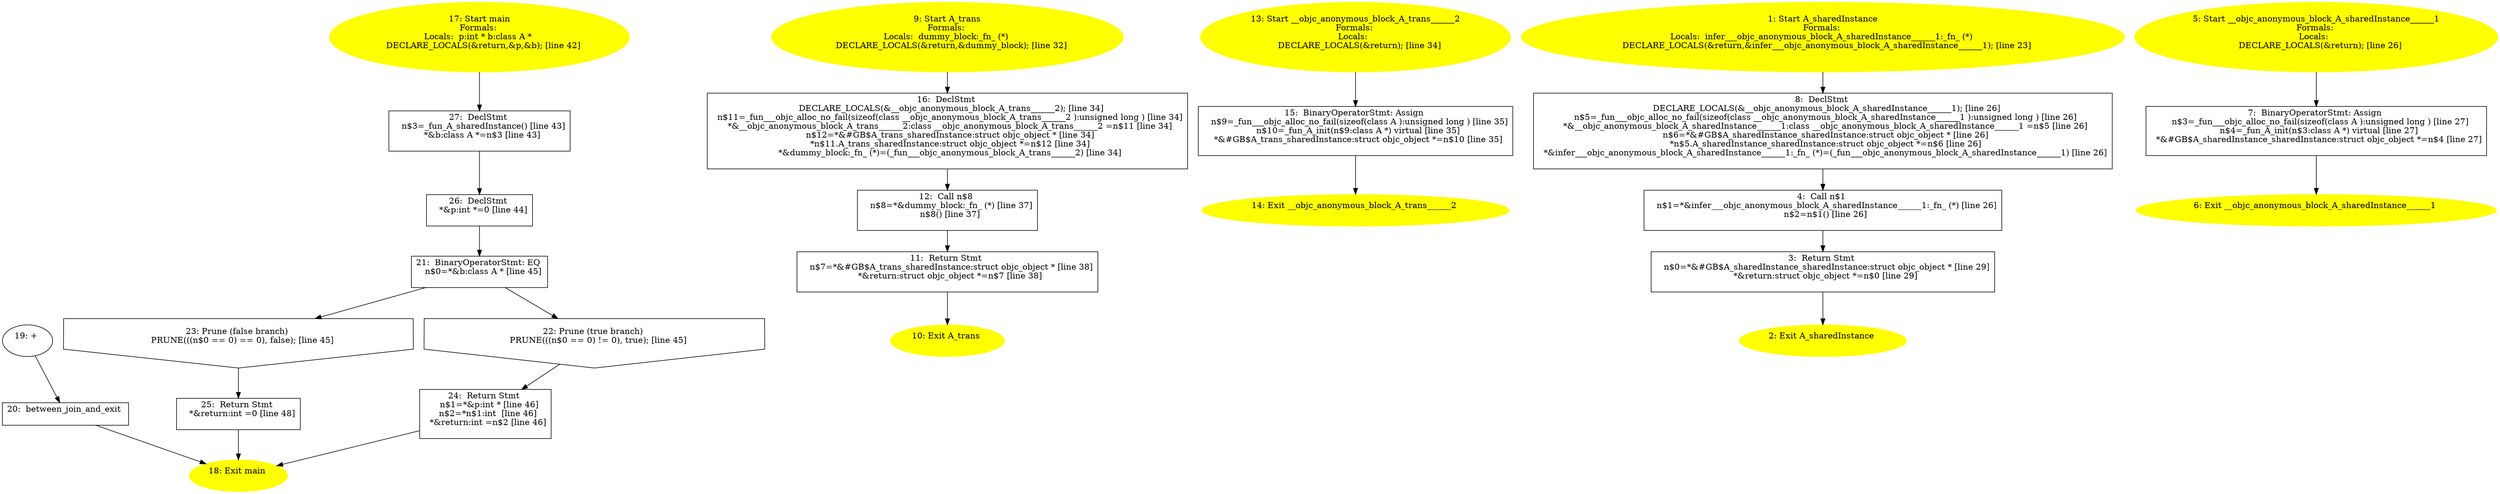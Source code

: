 /* @generated */
digraph iCFG {
27 [label="27:  DeclStmt \n   n$3=_fun_A_sharedInstance() [line 43]\n  *&b:class A *=n$3 [line 43]\n " shape="box"]
	

	 27 -> 26 ;
26 [label="26:  DeclStmt \n   *&p:int *=0 [line 44]\n " shape="box"]
	

	 26 -> 21 ;
25 [label="25:  Return Stmt \n   *&return:int =0 [line 48]\n " shape="box"]
	

	 25 -> 18 ;
24 [label="24:  Return Stmt \n   n$1=*&p:int * [line 46]\n  n$2=*n$1:int  [line 46]\n  *&return:int =n$2 [line 46]\n " shape="box"]
	

	 24 -> 18 ;
23 [label="23: Prune (false branch) \n   PRUNE(((n$0 == 0) == 0), false); [line 45]\n " shape="invhouse"]
	

	 23 -> 25 ;
22 [label="22: Prune (true branch) \n   PRUNE(((n$0 == 0) != 0), true); [line 45]\n " shape="invhouse"]
	

	 22 -> 24 ;
21 [label="21:  BinaryOperatorStmt: EQ \n   n$0=*&b:class A * [line 45]\n " shape="box"]
	

	 21 -> 22 ;
	 21 -> 23 ;
20 [label="20:  between_join_and_exit \n  " shape="box"]
	

	 20 -> 18 ;
19 [label="19: + \n  " ]
	

	 19 -> 20 ;
18 [label="18: Exit main \n  " color=yellow style=filled]
	

17 [label="17: Start main\nFormals: \nLocals:  p:int * b:class A * \n   DECLARE_LOCALS(&return,&p,&b); [line 42]\n " color=yellow style=filled]
	

	 17 -> 27 ;
16 [label="16:  DeclStmt \n   DECLARE_LOCALS(&__objc_anonymous_block_A_trans______2); [line 34]\n  n$11=_fun___objc_alloc_no_fail(sizeof(class __objc_anonymous_block_A_trans______2 ):unsigned long ) [line 34]\n  *&__objc_anonymous_block_A_trans______2:class __objc_anonymous_block_A_trans______2 =n$11 [line 34]\n  n$12=*&#GB$A_trans_sharedInstance:struct objc_object * [line 34]\n  *n$11.A_trans_sharedInstance:struct objc_object *=n$12 [line 34]\n  *&dummy_block:_fn_ (*)=(_fun___objc_anonymous_block_A_trans______2) [line 34]\n " shape="box"]
	

	 16 -> 12 ;
15 [label="15:  BinaryOperatorStmt: Assign \n   n$9=_fun___objc_alloc_no_fail(sizeof(class A ):unsigned long ) [line 35]\n  n$10=_fun_A_init(n$9:class A *) virtual [line 35]\n  *&#GB$A_trans_sharedInstance:struct objc_object *=n$10 [line 35]\n " shape="box"]
	

	 15 -> 14 ;
14 [label="14: Exit __objc_anonymous_block_A_trans______2 \n  " color=yellow style=filled]
	

13 [label="13: Start __objc_anonymous_block_A_trans______2\nFormals: \nLocals:  \n   DECLARE_LOCALS(&return); [line 34]\n " color=yellow style=filled]
	

	 13 -> 15 ;
12 [label="12:  Call n$8 \n   n$8=*&dummy_block:_fn_ (*) [line 37]\n  n$8() [line 37]\n " shape="box"]
	

	 12 -> 11 ;
11 [label="11:  Return Stmt \n   n$7=*&#GB$A_trans_sharedInstance:struct objc_object * [line 38]\n  *&return:struct objc_object *=n$7 [line 38]\n " shape="box"]
	

	 11 -> 10 ;
10 [label="10: Exit A_trans \n  " color=yellow style=filled]
	

9 [label="9: Start A_trans\nFormals: \nLocals:  dummy_block:_fn_ (*) \n   DECLARE_LOCALS(&return,&dummy_block); [line 32]\n " color=yellow style=filled]
	

	 9 -> 16 ;
8 [label="8:  DeclStmt \n   DECLARE_LOCALS(&__objc_anonymous_block_A_sharedInstance______1); [line 26]\n  n$5=_fun___objc_alloc_no_fail(sizeof(class __objc_anonymous_block_A_sharedInstance______1 ):unsigned long ) [line 26]\n  *&__objc_anonymous_block_A_sharedInstance______1:class __objc_anonymous_block_A_sharedInstance______1 =n$5 [line 26]\n  n$6=*&#GB$A_sharedInstance_sharedInstance:struct objc_object * [line 26]\n  *n$5.A_sharedInstance_sharedInstance:struct objc_object *=n$6 [line 26]\n  *&infer___objc_anonymous_block_A_sharedInstance______1:_fn_ (*)=(_fun___objc_anonymous_block_A_sharedInstance______1) [line 26]\n " shape="box"]
	

	 8 -> 4 ;
7 [label="7:  BinaryOperatorStmt: Assign \n   n$3=_fun___objc_alloc_no_fail(sizeof(class A ):unsigned long ) [line 27]\n  n$4=_fun_A_init(n$3:class A *) virtual [line 27]\n  *&#GB$A_sharedInstance_sharedInstance:struct objc_object *=n$4 [line 27]\n " shape="box"]
	

	 7 -> 6 ;
6 [label="6: Exit __objc_anonymous_block_A_sharedInstance______1 \n  " color=yellow style=filled]
	

5 [label="5: Start __objc_anonymous_block_A_sharedInstance______1\nFormals: \nLocals:  \n   DECLARE_LOCALS(&return); [line 26]\n " color=yellow style=filled]
	

	 5 -> 7 ;
4 [label="4:  Call n$1 \n   n$1=*&infer___objc_anonymous_block_A_sharedInstance______1:_fn_ (*) [line 26]\n  n$2=n$1() [line 26]\n " shape="box"]
	

	 4 -> 3 ;
3 [label="3:  Return Stmt \n   n$0=*&#GB$A_sharedInstance_sharedInstance:struct objc_object * [line 29]\n  *&return:struct objc_object *=n$0 [line 29]\n " shape="box"]
	

	 3 -> 2 ;
2 [label="2: Exit A_sharedInstance \n  " color=yellow style=filled]
	

1 [label="1: Start A_sharedInstance\nFormals: \nLocals:  infer___objc_anonymous_block_A_sharedInstance______1:_fn_ (*) \n   DECLARE_LOCALS(&return,&infer___objc_anonymous_block_A_sharedInstance______1); [line 23]\n " color=yellow style=filled]
	

	 1 -> 8 ;
}
